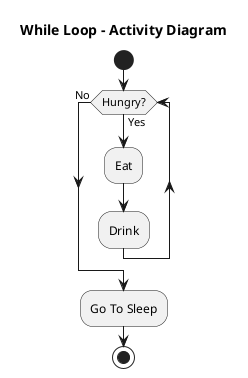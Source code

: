 @startuml While_Loop

title While Loop - Activity Diagram 


start

while (Hungry?)  is (Yes)
  :Eat;
  :Drink;
endwhile (No)

:Go To Sleep;

stop

@enduml